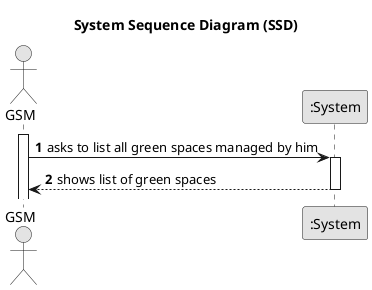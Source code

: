 @startuml
skinparam monochrome true
skinparam packageStyle rectangle
skinparam shadowing false

title System Sequence Diagram (SSD)

autonumber

actor "GSM" as GSM
participant ":System" as System

activate GSM

    GSM -> System : asks to list all green spaces managed by him
    activate System

        System --> GSM : shows list of green spaces
    deactivate System


@enduml